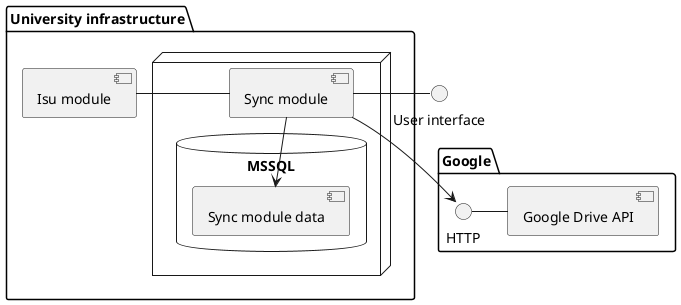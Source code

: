 @startuml components

package "University infrastructure" {
  [Isu module]

  node {
    [Isu module] - [Sync module]
    database "MSSQL" {
      [Sync module data]
    }
    [Sync module] --> [Sync module data]
  }
}

package "Google" {
  HTTP - [Google Drive API]
  [Google Drive API]
  [Sync module] --> HTTP
}

interface "User interface" as inf1
inf1 - [Sync module]

@enduml